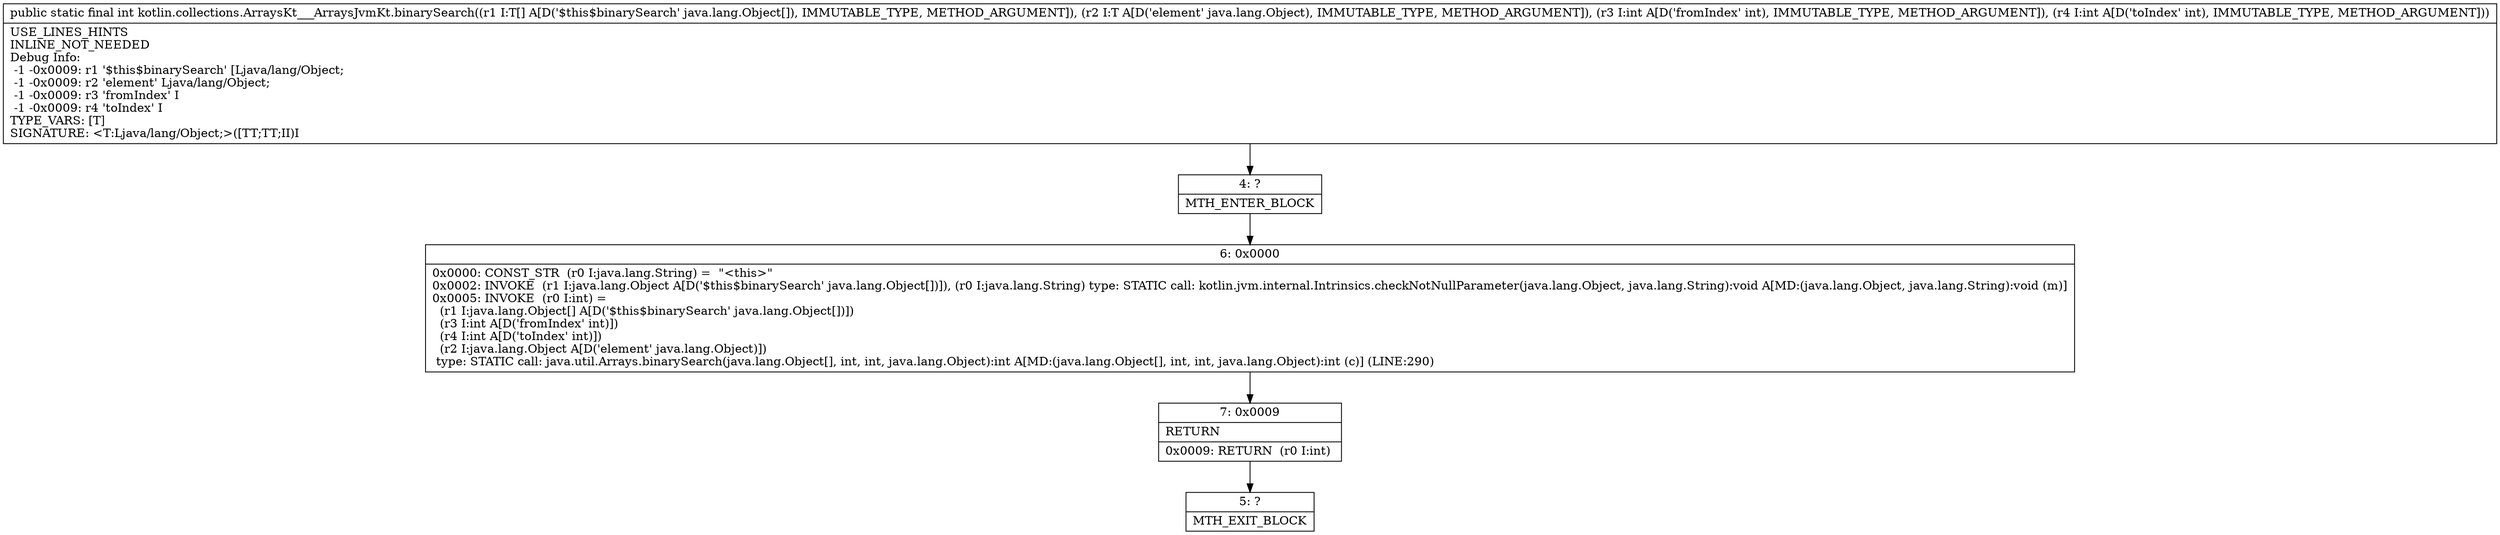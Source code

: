 digraph "CFG forkotlin.collections.ArraysKt___ArraysJvmKt.binarySearch([Ljava\/lang\/Object;Ljava\/lang\/Object;II)I" {
Node_4 [shape=record,label="{4\:\ ?|MTH_ENTER_BLOCK\l}"];
Node_6 [shape=record,label="{6\:\ 0x0000|0x0000: CONST_STR  (r0 I:java.lang.String) =  \"\<this\>\" \l0x0002: INVOKE  (r1 I:java.lang.Object A[D('$this$binarySearch' java.lang.Object[])]), (r0 I:java.lang.String) type: STATIC call: kotlin.jvm.internal.Intrinsics.checkNotNullParameter(java.lang.Object, java.lang.String):void A[MD:(java.lang.Object, java.lang.String):void (m)]\l0x0005: INVOKE  (r0 I:int) = \l  (r1 I:java.lang.Object[] A[D('$this$binarySearch' java.lang.Object[])])\l  (r3 I:int A[D('fromIndex' int)])\l  (r4 I:int A[D('toIndex' int)])\l  (r2 I:java.lang.Object A[D('element' java.lang.Object)])\l type: STATIC call: java.util.Arrays.binarySearch(java.lang.Object[], int, int, java.lang.Object):int A[MD:(java.lang.Object[], int, int, java.lang.Object):int (c)] (LINE:290)\l}"];
Node_7 [shape=record,label="{7\:\ 0x0009|RETURN\l|0x0009: RETURN  (r0 I:int) \l}"];
Node_5 [shape=record,label="{5\:\ ?|MTH_EXIT_BLOCK\l}"];
MethodNode[shape=record,label="{public static final int kotlin.collections.ArraysKt___ArraysJvmKt.binarySearch((r1 I:T[] A[D('$this$binarySearch' java.lang.Object[]), IMMUTABLE_TYPE, METHOD_ARGUMENT]), (r2 I:T A[D('element' java.lang.Object), IMMUTABLE_TYPE, METHOD_ARGUMENT]), (r3 I:int A[D('fromIndex' int), IMMUTABLE_TYPE, METHOD_ARGUMENT]), (r4 I:int A[D('toIndex' int), IMMUTABLE_TYPE, METHOD_ARGUMENT]))  | USE_LINES_HINTS\lINLINE_NOT_NEEDED\lDebug Info:\l  \-1 \-0x0009: r1 '$this$binarySearch' [Ljava\/lang\/Object;\l  \-1 \-0x0009: r2 'element' Ljava\/lang\/Object;\l  \-1 \-0x0009: r3 'fromIndex' I\l  \-1 \-0x0009: r4 'toIndex' I\lTYPE_VARS: [T]\lSIGNATURE: \<T:Ljava\/lang\/Object;\>([TT;TT;II)I\l}"];
MethodNode -> Node_4;Node_4 -> Node_6;
Node_6 -> Node_7;
Node_7 -> Node_5;
}

